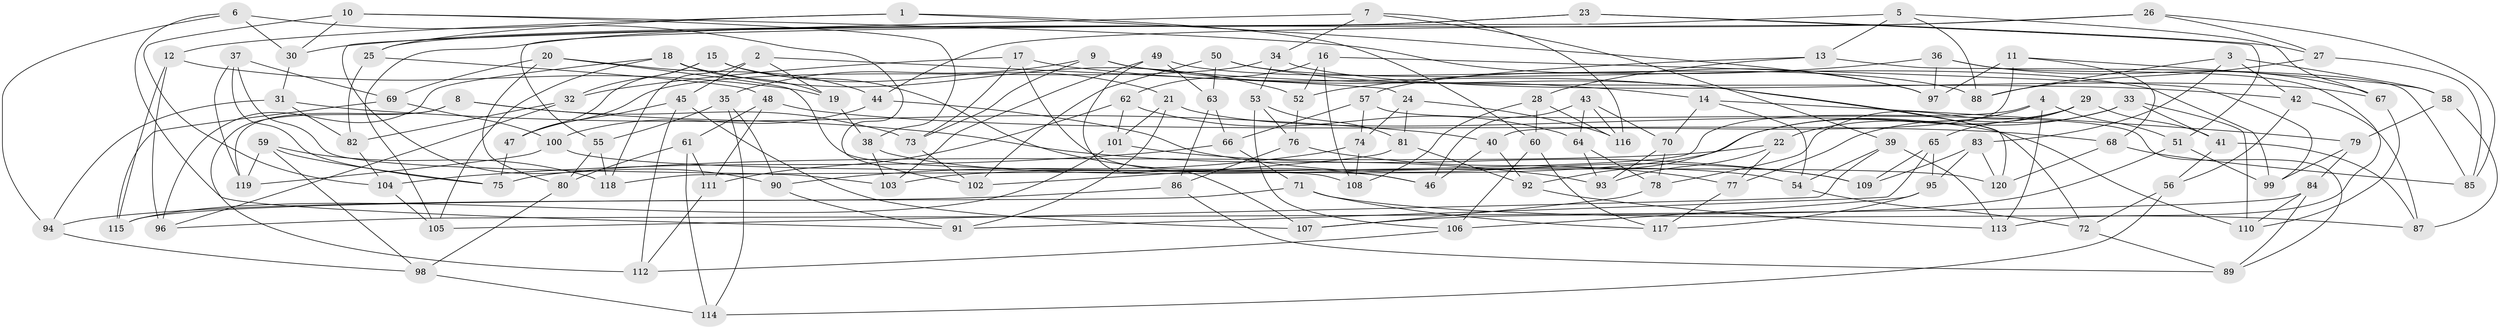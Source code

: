 // Generated by graph-tools (version 1.1) at 2025/02/03/09/25 03:02:57]
// undirected, 120 vertices, 240 edges
graph export_dot {
graph [start="1"]
  node [color=gray90,style=filled];
  1;
  2;
  3;
  4;
  5;
  6;
  7;
  8;
  9;
  10;
  11;
  12;
  13;
  14;
  15;
  16;
  17;
  18;
  19;
  20;
  21;
  22;
  23;
  24;
  25;
  26;
  27;
  28;
  29;
  30;
  31;
  32;
  33;
  34;
  35;
  36;
  37;
  38;
  39;
  40;
  41;
  42;
  43;
  44;
  45;
  46;
  47;
  48;
  49;
  50;
  51;
  52;
  53;
  54;
  55;
  56;
  57;
  58;
  59;
  60;
  61;
  62;
  63;
  64;
  65;
  66;
  67;
  68;
  69;
  70;
  71;
  72;
  73;
  74;
  75;
  76;
  77;
  78;
  79;
  80;
  81;
  82;
  83;
  84;
  85;
  86;
  87;
  88;
  89;
  90;
  91;
  92;
  93;
  94;
  95;
  96;
  97;
  98;
  99;
  100;
  101;
  102;
  103;
  104;
  105;
  106;
  107;
  108;
  109;
  110;
  111;
  112;
  113;
  114;
  115;
  116;
  117;
  118;
  119;
  120;
  1 -- 97;
  1 -- 12;
  1 -- 25;
  1 -- 60;
  2 -- 118;
  2 -- 19;
  2 -- 24;
  2 -- 45;
  3 -- 83;
  3 -- 42;
  3 -- 58;
  3 -- 88;
  4 -- 51;
  4 -- 118;
  4 -- 22;
  4 -- 113;
  5 -- 67;
  5 -- 55;
  5 -- 88;
  5 -- 13;
  6 -- 30;
  6 -- 102;
  6 -- 91;
  6 -- 94;
  7 -- 34;
  7 -- 39;
  7 -- 116;
  7 -- 90;
  8 -- 112;
  8 -- 73;
  8 -- 93;
  8 -- 119;
  9 -- 35;
  9 -- 14;
  9 -- 42;
  9 -- 73;
  10 -- 97;
  10 -- 30;
  10 -- 104;
  10 -- 38;
  11 -- 40;
  11 -- 68;
  11 -- 58;
  11 -- 97;
  12 -- 96;
  12 -- 115;
  12 -- 19;
  13 -- 28;
  13 -- 57;
  13 -- 85;
  14 -- 70;
  14 -- 79;
  14 -- 54;
  15 -- 46;
  15 -- 21;
  15 -- 32;
  15 -- 47;
  16 -- 108;
  16 -- 52;
  16 -- 99;
  16 -- 62;
  17 -- 32;
  17 -- 72;
  17 -- 46;
  17 -- 73;
  18 -- 19;
  18 -- 52;
  18 -- 105;
  18 -- 96;
  19 -- 38;
  20 -- 69;
  20 -- 80;
  20 -- 108;
  20 -- 44;
  21 -- 91;
  21 -- 110;
  21 -- 101;
  22 -- 75;
  22 -- 77;
  22 -- 93;
  23 -- 27;
  23 -- 25;
  23 -- 51;
  23 -- 105;
  24 -- 116;
  24 -- 81;
  24 -- 74;
  25 -- 82;
  25 -- 48;
  26 -- 30;
  26 -- 27;
  26 -- 44;
  26 -- 85;
  27 -- 88;
  27 -- 85;
  28 -- 60;
  28 -- 108;
  28 -- 116;
  29 -- 92;
  29 -- 65;
  29 -- 78;
  29 -- 41;
  30 -- 31;
  31 -- 94;
  31 -- 82;
  31 -- 40;
  32 -- 82;
  32 -- 96;
  33 -- 103;
  33 -- 110;
  33 -- 41;
  33 -- 77;
  34 -- 47;
  34 -- 67;
  34 -- 53;
  35 -- 114;
  35 -- 55;
  35 -- 90;
  36 -- 67;
  36 -- 113;
  36 -- 52;
  36 -- 97;
  37 -- 103;
  37 -- 75;
  37 -- 69;
  37 -- 119;
  38 -- 103;
  38 -- 54;
  39 -- 54;
  39 -- 113;
  39 -- 105;
  40 -- 46;
  40 -- 92;
  41 -- 87;
  41 -- 56;
  42 -- 56;
  42 -- 87;
  43 -- 70;
  43 -- 46;
  43 -- 64;
  43 -- 116;
  44 -- 100;
  44 -- 109;
  45 -- 47;
  45 -- 112;
  45 -- 107;
  47 -- 75;
  48 -- 61;
  48 -- 68;
  48 -- 111;
  49 -- 103;
  49 -- 63;
  49 -- 107;
  49 -- 88;
  50 -- 63;
  50 -- 99;
  50 -- 120;
  50 -- 102;
  51 -- 99;
  51 -- 107;
  52 -- 76;
  53 -- 106;
  53 -- 81;
  53 -- 76;
  54 -- 72;
  55 -- 80;
  55 -- 118;
  56 -- 72;
  56 -- 114;
  57 -- 66;
  57 -- 89;
  57 -- 74;
  58 -- 87;
  58 -- 79;
  59 -- 119;
  59 -- 98;
  59 -- 118;
  59 -- 75;
  60 -- 106;
  60 -- 117;
  61 -- 114;
  61 -- 111;
  61 -- 80;
  62 -- 101;
  62 -- 64;
  62 -- 111;
  63 -- 86;
  63 -- 66;
  64 -- 93;
  64 -- 78;
  65 -- 95;
  65 -- 109;
  65 -- 91;
  66 -- 104;
  66 -- 71;
  67 -- 110;
  68 -- 120;
  68 -- 85;
  69 -- 100;
  69 -- 115;
  70 -- 78;
  70 -- 93;
  71 -- 115;
  71 -- 87;
  71 -- 117;
  72 -- 89;
  73 -- 102;
  74 -- 90;
  74 -- 108;
  76 -- 86;
  76 -- 77;
  77 -- 117;
  78 -- 107;
  79 -- 84;
  79 -- 99;
  80 -- 98;
  81 -- 92;
  81 -- 102;
  82 -- 104;
  83 -- 95;
  83 -- 120;
  83 -- 109;
  84 -- 89;
  84 -- 96;
  84 -- 110;
  86 -- 94;
  86 -- 89;
  90 -- 91;
  92 -- 113;
  94 -- 98;
  95 -- 117;
  95 -- 106;
  98 -- 114;
  100 -- 120;
  100 -- 119;
  101 -- 115;
  101 -- 109;
  104 -- 105;
  106 -- 112;
  111 -- 112;
}
